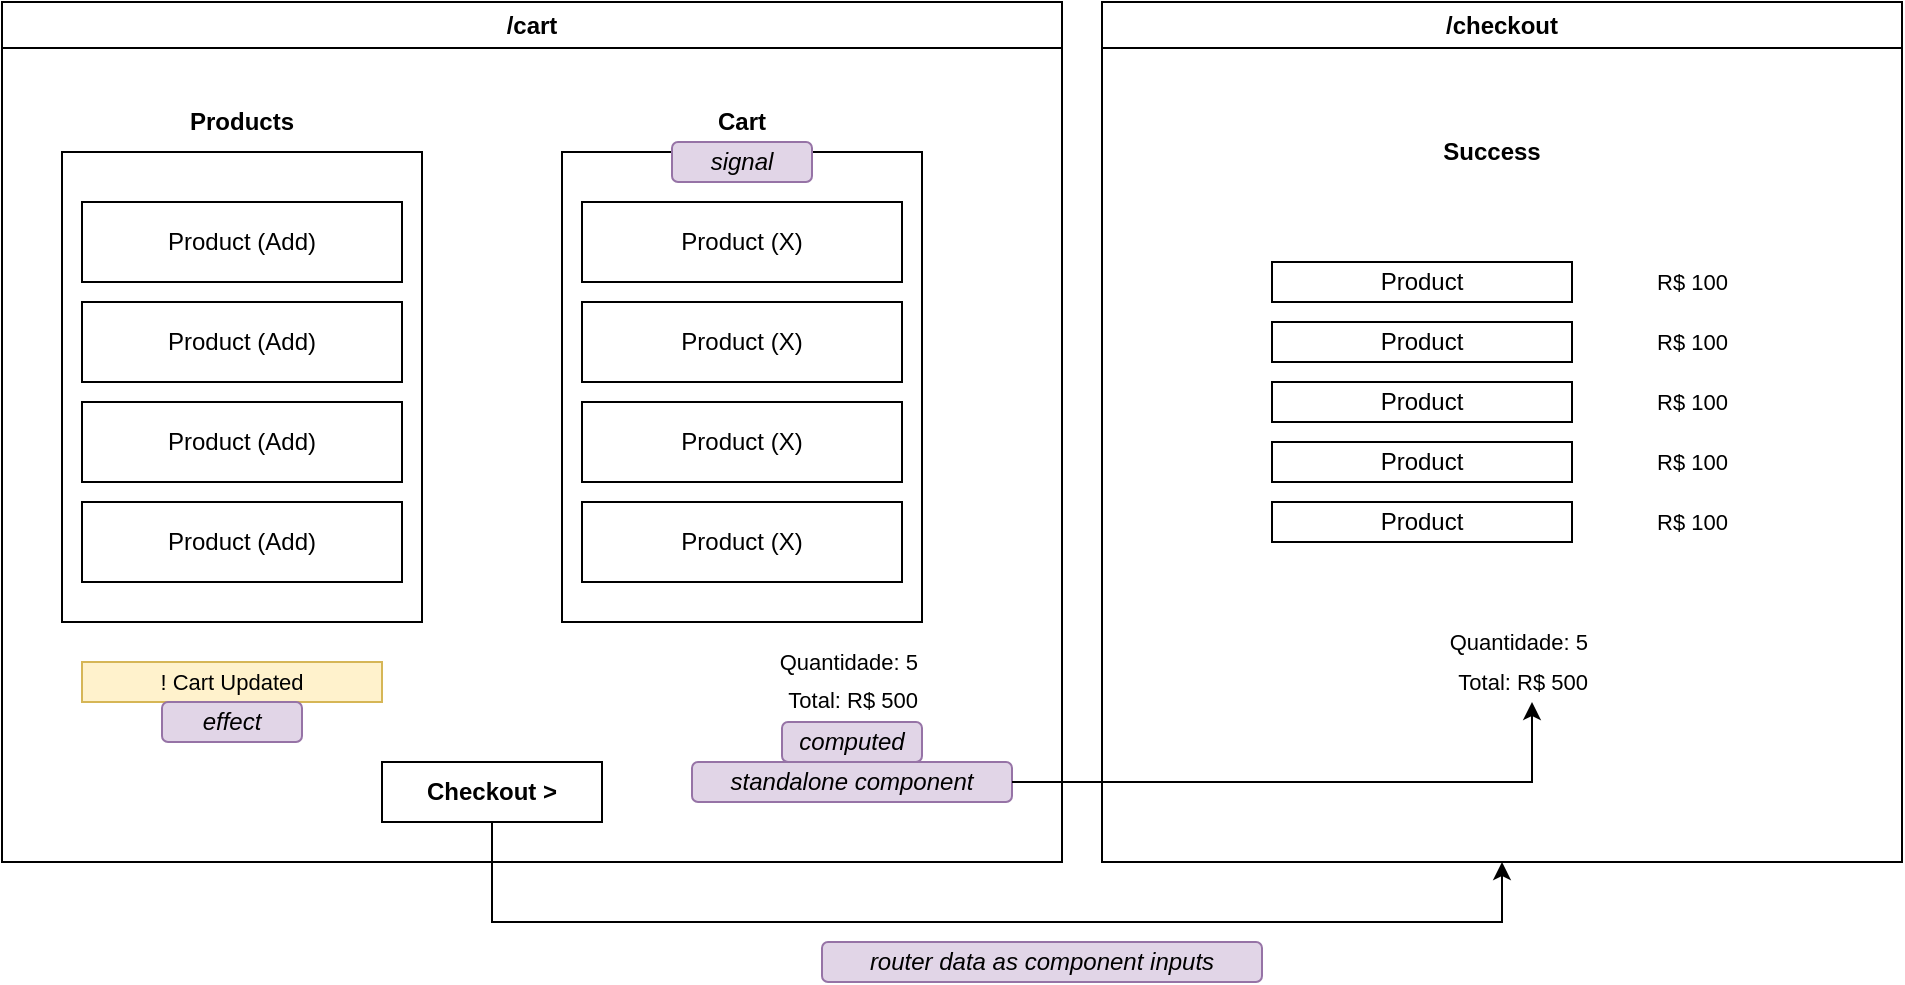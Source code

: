 <mxfile version="20.7.4" type="github">
  <diagram id="1uUw1sB9m5TOLJv5wmlf" name="Página-15">
    <mxGraphModel dx="989" dy="557" grid="1" gridSize="10" guides="1" tooltips="1" connect="1" arrows="1" fold="1" page="1" pageScale="1" pageWidth="3300" pageHeight="4681" math="0" shadow="0">
      <root>
        <mxCell id="0" />
        <mxCell id="1" parent="0" />
        <mxCell id="BZ29k6tNaCJDp42kZZlS-4" value="/cart" style="swimlane;whiteSpace=wrap;html=1;" parent="1" vertex="1">
          <mxGeometry x="260" y="170" width="530" height="430" as="geometry">
            <mxRectangle x="200" y="70" width="70" height="30" as="alternateBounds" />
          </mxGeometry>
        </mxCell>
        <mxCell id="BZ29k6tNaCJDp42kZZlS-2" value="" style="rounded=0;whiteSpace=wrap;html=1;" parent="BZ29k6tNaCJDp42kZZlS-4" vertex="1">
          <mxGeometry x="280" y="75" width="180" height="235" as="geometry" />
        </mxCell>
        <mxCell id="BZ29k6tNaCJDp42kZZlS-1" value="" style="rounded=0;whiteSpace=wrap;html=1;" parent="BZ29k6tNaCJDp42kZZlS-4" vertex="1">
          <mxGeometry x="30" y="75" width="180" height="235" as="geometry" />
        </mxCell>
        <mxCell id="BZ29k6tNaCJDp42kZZlS-10" value="Product (X)" style="rounded=0;whiteSpace=wrap;html=1;" parent="BZ29k6tNaCJDp42kZZlS-4" vertex="1">
          <mxGeometry x="290" y="100" width="160" height="40" as="geometry" />
        </mxCell>
        <mxCell id="BZ29k6tNaCJDp42kZZlS-9" value="Product (Add)" style="rounded=0;whiteSpace=wrap;html=1;" parent="BZ29k6tNaCJDp42kZZlS-4" vertex="1">
          <mxGeometry x="40" y="100" width="160" height="40" as="geometry" />
        </mxCell>
        <mxCell id="BZ29k6tNaCJDp42kZZlS-11" value="Product (Add)" style="rounded=0;whiteSpace=wrap;html=1;" parent="BZ29k6tNaCJDp42kZZlS-4" vertex="1">
          <mxGeometry x="40" y="150" width="160" height="40" as="geometry" />
        </mxCell>
        <mxCell id="BZ29k6tNaCJDp42kZZlS-12" value="Product (Add)" style="rounded=0;whiteSpace=wrap;html=1;" parent="BZ29k6tNaCJDp42kZZlS-4" vertex="1">
          <mxGeometry x="40" y="200" width="160" height="40" as="geometry" />
        </mxCell>
        <mxCell id="BZ29k6tNaCJDp42kZZlS-13" value="Product (Add)" style="rounded=0;whiteSpace=wrap;html=1;" parent="BZ29k6tNaCJDp42kZZlS-4" vertex="1">
          <mxGeometry x="40" y="250" width="160" height="40" as="geometry" />
        </mxCell>
        <mxCell id="BZ29k6tNaCJDp42kZZlS-14" value="Product (X)" style="rounded=0;whiteSpace=wrap;html=1;" parent="BZ29k6tNaCJDp42kZZlS-4" vertex="1">
          <mxGeometry x="290" y="150" width="160" height="40" as="geometry" />
        </mxCell>
        <mxCell id="BZ29k6tNaCJDp42kZZlS-15" value="Product (X)" style="rounded=0;whiteSpace=wrap;html=1;" parent="BZ29k6tNaCJDp42kZZlS-4" vertex="1">
          <mxGeometry x="290" y="200" width="160" height="40" as="geometry" />
        </mxCell>
        <mxCell id="BZ29k6tNaCJDp42kZZlS-16" value="Product (X)" style="rounded=0;whiteSpace=wrap;html=1;" parent="BZ29k6tNaCJDp42kZZlS-4" vertex="1">
          <mxGeometry x="290" y="250" width="160" height="40" as="geometry" />
        </mxCell>
        <mxCell id="BZ29k6tNaCJDp42kZZlS-17" value="Products" style="text;html=1;strokeColor=none;fillColor=none;align=center;verticalAlign=middle;whiteSpace=wrap;rounded=0;fontStyle=1" parent="BZ29k6tNaCJDp42kZZlS-4" vertex="1">
          <mxGeometry x="75" y="45" width="90" height="30" as="geometry" />
        </mxCell>
        <mxCell id="BZ29k6tNaCJDp42kZZlS-18" value="Cart" style="text;html=1;strokeColor=none;fillColor=none;align=center;verticalAlign=middle;whiteSpace=wrap;rounded=0;fontStyle=1" parent="BZ29k6tNaCJDp42kZZlS-4" vertex="1">
          <mxGeometry x="330" y="45" width="80" height="30" as="geometry" />
        </mxCell>
        <mxCell id="BZ29k6tNaCJDp42kZZlS-19" value="Quantidade: 5" style="text;html=1;strokeColor=none;fillColor=none;align=right;verticalAlign=middle;whiteSpace=wrap;rounded=0;fontSize=11;" parent="BZ29k6tNaCJDp42kZZlS-4" vertex="1">
          <mxGeometry x="340" y="320" width="120" height="20" as="geometry" />
        </mxCell>
        <mxCell id="BZ29k6tNaCJDp42kZZlS-20" value="Checkout &amp;gt;" style="rounded=0;whiteSpace=wrap;html=1;fontStyle=1" parent="BZ29k6tNaCJDp42kZZlS-4" vertex="1">
          <mxGeometry x="190" y="380" width="110" height="30" as="geometry" />
        </mxCell>
        <mxCell id="BZ29k6tNaCJDp42kZZlS-22" value="Total: R$ 500" style="text;html=1;strokeColor=none;fillColor=none;align=right;verticalAlign=middle;whiteSpace=wrap;rounded=0;fontSize=11;" parent="BZ29k6tNaCJDp42kZZlS-4" vertex="1">
          <mxGeometry x="340" y="339" width="120" height="20" as="geometry" />
        </mxCell>
        <mxCell id="DL2jj-6wfTxovUgGKsbM-1" value="! Cart Updated" style="text;html=1;strokeColor=#d6b656;fillColor=#fff2cc;align=center;verticalAlign=middle;whiteSpace=wrap;rounded=0;fontSize=11;" vertex="1" parent="BZ29k6tNaCJDp42kZZlS-4">
          <mxGeometry x="40" y="330" width="150" height="20" as="geometry" />
        </mxCell>
        <mxCell id="DL2jj-6wfTxovUgGKsbM-3" value="&lt;i&gt;computed&lt;/i&gt;" style="rounded=1;whiteSpace=wrap;html=1;fillColor=#e1d5e7;strokeColor=#9673a6;" vertex="1" parent="BZ29k6tNaCJDp42kZZlS-4">
          <mxGeometry x="390" y="360" width="70" height="20" as="geometry" />
        </mxCell>
        <mxCell id="DL2jj-6wfTxovUgGKsbM-2" value="&lt;i&gt;effect&lt;/i&gt;" style="rounded=1;whiteSpace=wrap;html=1;fillColor=#e1d5e7;strokeColor=#9673a6;" vertex="1" parent="BZ29k6tNaCJDp42kZZlS-4">
          <mxGeometry x="80" y="350" width="70" height="20" as="geometry" />
        </mxCell>
        <mxCell id="DL2jj-6wfTxovUgGKsbM-4" value="&lt;i&gt;signal&lt;/i&gt;" style="rounded=1;whiteSpace=wrap;html=1;fillColor=#e1d5e7;strokeColor=#9673a6;" vertex="1" parent="BZ29k6tNaCJDp42kZZlS-4">
          <mxGeometry x="335" y="70" width="70" height="20" as="geometry" />
        </mxCell>
        <mxCell id="DL2jj-6wfTxovUgGKsbM-7" value="&lt;i&gt;standalone component&lt;/i&gt;" style="rounded=1;whiteSpace=wrap;html=1;fillColor=#e1d5e7;strokeColor=#9673a6;" vertex="1" parent="BZ29k6tNaCJDp42kZZlS-4">
          <mxGeometry x="345" y="380" width="160" height="20" as="geometry" />
        </mxCell>
        <mxCell id="BZ29k6tNaCJDp42kZZlS-23" value="/checkout" style="swimlane;whiteSpace=wrap;html=1;" parent="1" vertex="1">
          <mxGeometry x="810" y="170" width="400" height="430" as="geometry">
            <mxRectangle x="200" y="70" width="70" height="30" as="alternateBounds" />
          </mxGeometry>
        </mxCell>
        <mxCell id="BZ29k6tNaCJDp42kZZlS-27" value="Product" style="rounded=0;whiteSpace=wrap;html=1;" parent="BZ29k6tNaCJDp42kZZlS-23" vertex="1">
          <mxGeometry x="85" y="130" width="150" height="20" as="geometry" />
        </mxCell>
        <mxCell id="BZ29k6tNaCJDp42kZZlS-36" value="Quantidade: 5" style="text;html=1;strokeColor=none;fillColor=none;align=right;verticalAlign=middle;whiteSpace=wrap;rounded=0;fontSize=11;" parent="BZ29k6tNaCJDp42kZZlS-23" vertex="1">
          <mxGeometry x="125" y="310" width="120" height="20" as="geometry" />
        </mxCell>
        <mxCell id="BZ29k6tNaCJDp42kZZlS-38" value="Total: R$ 500" style="text;html=1;strokeColor=none;fillColor=none;align=right;verticalAlign=middle;whiteSpace=wrap;rounded=0;fontSize=11;" parent="BZ29k6tNaCJDp42kZZlS-23" vertex="1">
          <mxGeometry x="125" y="330" width="120" height="20" as="geometry" />
        </mxCell>
        <mxCell id="BZ29k6tNaCJDp42kZZlS-39" value="R$ 100" style="text;html=1;strokeColor=none;fillColor=none;align=right;verticalAlign=middle;whiteSpace=wrap;rounded=0;fontSize=11;" parent="BZ29k6tNaCJDp42kZZlS-23" vertex="1">
          <mxGeometry x="225" y="130" width="90" height="20" as="geometry" />
        </mxCell>
        <mxCell id="BZ29k6tNaCJDp42kZZlS-41" value="Product" style="rounded=0;whiteSpace=wrap;html=1;" parent="BZ29k6tNaCJDp42kZZlS-23" vertex="1">
          <mxGeometry x="85" y="160" width="150" height="20" as="geometry" />
        </mxCell>
        <mxCell id="BZ29k6tNaCJDp42kZZlS-42" value="R$ 100" style="text;html=1;strokeColor=none;fillColor=none;align=right;verticalAlign=middle;whiteSpace=wrap;rounded=0;fontSize=11;" parent="BZ29k6tNaCJDp42kZZlS-23" vertex="1">
          <mxGeometry x="225" y="160" width="90" height="20" as="geometry" />
        </mxCell>
        <mxCell id="BZ29k6tNaCJDp42kZZlS-43" value="Product" style="rounded=0;whiteSpace=wrap;html=1;" parent="BZ29k6tNaCJDp42kZZlS-23" vertex="1">
          <mxGeometry x="85" y="220" width="150" height="20" as="geometry" />
        </mxCell>
        <mxCell id="BZ29k6tNaCJDp42kZZlS-44" value="R$ 100" style="text;html=1;strokeColor=none;fillColor=none;align=right;verticalAlign=middle;whiteSpace=wrap;rounded=0;fontSize=11;" parent="BZ29k6tNaCJDp42kZZlS-23" vertex="1">
          <mxGeometry x="225" y="220" width="90" height="20" as="geometry" />
        </mxCell>
        <mxCell id="BZ29k6tNaCJDp42kZZlS-45" value="Product" style="rounded=0;whiteSpace=wrap;html=1;" parent="BZ29k6tNaCJDp42kZZlS-23" vertex="1">
          <mxGeometry x="85" y="190" width="150" height="20" as="geometry" />
        </mxCell>
        <mxCell id="BZ29k6tNaCJDp42kZZlS-46" value="R$ 100" style="text;html=1;strokeColor=none;fillColor=none;align=right;verticalAlign=middle;whiteSpace=wrap;rounded=0;fontSize=11;" parent="BZ29k6tNaCJDp42kZZlS-23" vertex="1">
          <mxGeometry x="225" y="190" width="90" height="20" as="geometry" />
        </mxCell>
        <mxCell id="BZ29k6tNaCJDp42kZZlS-47" value="Product" style="rounded=0;whiteSpace=wrap;html=1;" parent="BZ29k6tNaCJDp42kZZlS-23" vertex="1">
          <mxGeometry x="85" y="250" width="150" height="20" as="geometry" />
        </mxCell>
        <mxCell id="BZ29k6tNaCJDp42kZZlS-48" value="R$ 100" style="text;html=1;strokeColor=none;fillColor=none;align=right;verticalAlign=middle;whiteSpace=wrap;rounded=0;fontSize=11;" parent="BZ29k6tNaCJDp42kZZlS-23" vertex="1">
          <mxGeometry x="225" y="250" width="90" height="20" as="geometry" />
        </mxCell>
        <mxCell id="BZ29k6tNaCJDp42kZZlS-51" value="Success" style="text;html=1;strokeColor=none;fillColor=none;align=center;verticalAlign=middle;whiteSpace=wrap;rounded=0;fontStyle=1" parent="BZ29k6tNaCJDp42kZZlS-23" vertex="1">
          <mxGeometry x="155" y="60" width="80" height="30" as="geometry" />
        </mxCell>
        <mxCell id="DL2jj-6wfTxovUgGKsbM-5" value="&lt;i&gt;router data as component inputs&lt;/i&gt;" style="rounded=1;whiteSpace=wrap;html=1;fillColor=#e1d5e7;strokeColor=#9673a6;" vertex="1" parent="1">
          <mxGeometry x="670" y="640" width="220" height="20" as="geometry" />
        </mxCell>
        <mxCell id="DL2jj-6wfTxovUgGKsbM-6" style="edgeStyle=orthogonalEdgeStyle;rounded=0;orthogonalLoop=1;jettySize=auto;html=1;entryX=0.5;entryY=1;entryDx=0;entryDy=0;exitX=0.5;exitY=1;exitDx=0;exitDy=0;" edge="1" parent="1" source="BZ29k6tNaCJDp42kZZlS-20" target="BZ29k6tNaCJDp42kZZlS-23">
          <mxGeometry relative="1" as="geometry">
            <Array as="points">
              <mxPoint x="505" y="630" />
              <mxPoint x="1010" y="630" />
            </Array>
          </mxGeometry>
        </mxCell>
        <mxCell id="DL2jj-6wfTxovUgGKsbM-10" style="edgeStyle=orthogonalEdgeStyle;rounded=0;orthogonalLoop=1;jettySize=auto;html=1;entryX=0.75;entryY=1;entryDx=0;entryDy=0;" edge="1" parent="1" source="DL2jj-6wfTxovUgGKsbM-7" target="BZ29k6tNaCJDp42kZZlS-38">
          <mxGeometry relative="1" as="geometry" />
        </mxCell>
      </root>
    </mxGraphModel>
  </diagram>
</mxfile>
